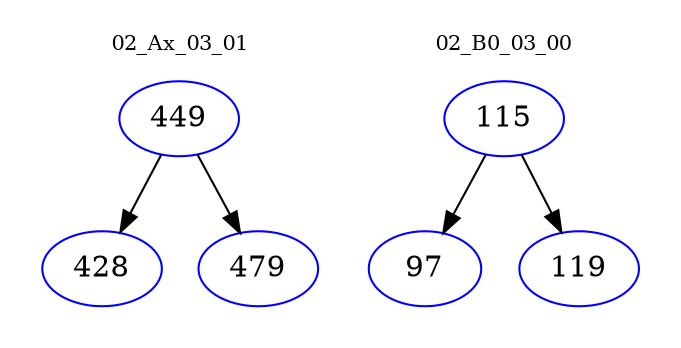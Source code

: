 digraph{
subgraph cluster_0 {
color = white
label = "02_Ax_03_01";
fontsize=10;
T0_449 [label="449", color="blue"]
T0_449 -> T0_428 [color="black"]
T0_428 [label="428", color="blue"]
T0_449 -> T0_479 [color="black"]
T0_479 [label="479", color="blue"]
}
subgraph cluster_1 {
color = white
label = "02_B0_03_00";
fontsize=10;
T1_115 [label="115", color="blue"]
T1_115 -> T1_97 [color="black"]
T1_97 [label="97", color="blue"]
T1_115 -> T1_119 [color="black"]
T1_119 [label="119", color="blue"]
}
}
